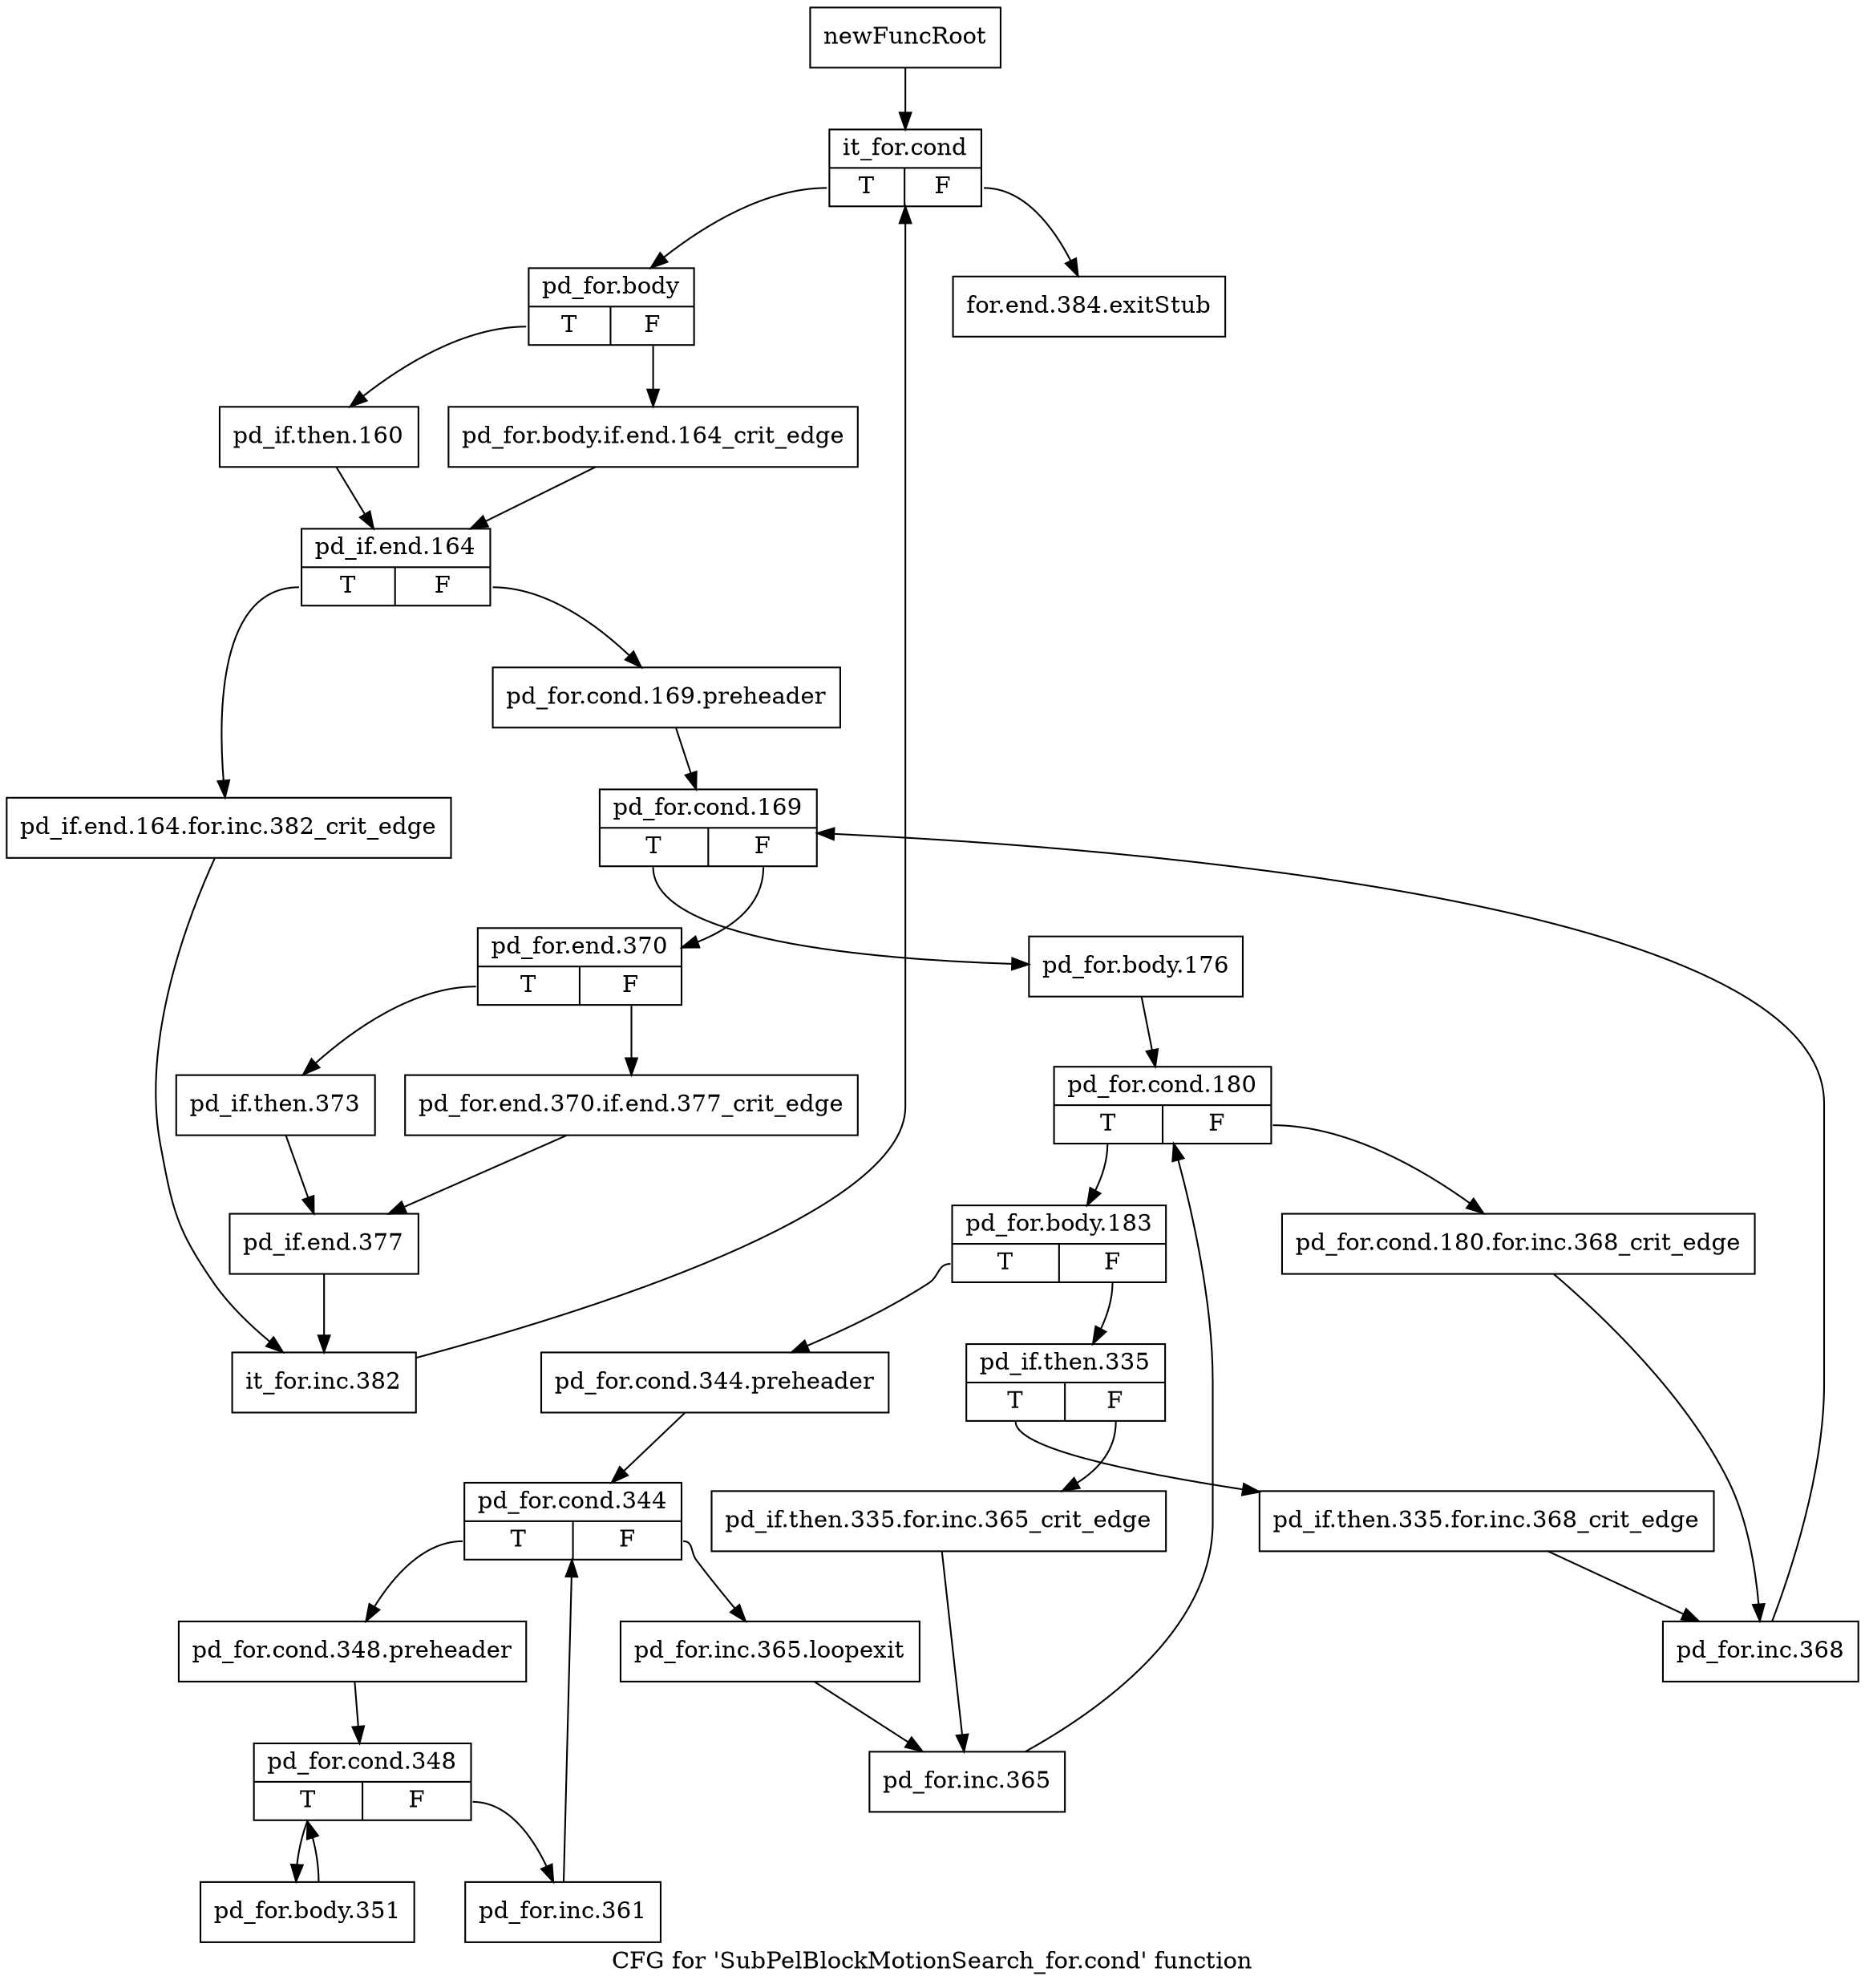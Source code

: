 digraph "CFG for 'SubPelBlockMotionSearch_for.cond' function" {
	label="CFG for 'SubPelBlockMotionSearch_for.cond' function";

	Node0x28e9ba0 [shape=record,label="{newFuncRoot}"];
	Node0x28e9ba0 -> Node0x28e9c40;
	Node0x28e9bf0 [shape=record,label="{for.end.384.exitStub}"];
	Node0x28e9c40 [shape=record,label="{it_for.cond|{<s0>T|<s1>F}}"];
	Node0x28e9c40:s0 -> Node0x28e9c90;
	Node0x28e9c40:s1 -> Node0x28e9bf0;
	Node0x28e9c90 [shape=record,label="{pd_for.body|{<s0>T|<s1>F}}"];
	Node0x28e9c90:s0 -> Node0x28e9d30;
	Node0x28e9c90:s1 -> Node0x28e9ce0;
	Node0x28e9ce0 [shape=record,label="{pd_for.body.if.end.164_crit_edge}"];
	Node0x28e9ce0 -> Node0x28e9d80;
	Node0x28e9d30 [shape=record,label="{pd_if.then.160}"];
	Node0x28e9d30 -> Node0x28e9d80;
	Node0x28e9d80 [shape=record,label="{pd_if.end.164|{<s0>T|<s1>F}}"];
	Node0x28e9d80:s0 -> Node0x28ea4b0;
	Node0x28e9d80:s1 -> Node0x28e9dd0;
	Node0x28e9dd0 [shape=record,label="{pd_for.cond.169.preheader}"];
	Node0x28e9dd0 -> Node0x28e9e20;
	Node0x28e9e20 [shape=record,label="{pd_for.cond.169|{<s0>T|<s1>F}}"];
	Node0x28e9e20:s0 -> Node0x28e9fb0;
	Node0x28e9e20:s1 -> Node0x28e9e70;
	Node0x28e9e70 [shape=record,label="{pd_for.end.370|{<s0>T|<s1>F}}"];
	Node0x28e9e70:s0 -> Node0x28e9f10;
	Node0x28e9e70:s1 -> Node0x28e9ec0;
	Node0x28e9ec0 [shape=record,label="{pd_for.end.370.if.end.377_crit_edge}"];
	Node0x28e9ec0 -> Node0x28e9f60;
	Node0x28e9f10 [shape=record,label="{pd_if.then.373}"];
	Node0x28e9f10 -> Node0x28e9f60;
	Node0x28e9f60 [shape=record,label="{pd_if.end.377}"];
	Node0x28e9f60 -> Node0x28ea500;
	Node0x28e9fb0 [shape=record,label="{pd_for.body.176}"];
	Node0x28e9fb0 -> Node0x28ea000;
	Node0x28ea000 [shape=record,label="{pd_for.cond.180|{<s0>T|<s1>F}}"];
	Node0x28ea000:s0 -> Node0x28ea0a0;
	Node0x28ea000:s1 -> Node0x28ea050;
	Node0x28ea050 [shape=record,label="{pd_for.cond.180.for.inc.368_crit_edge}"];
	Node0x28ea050 -> Node0x28ea1e0;
	Node0x28ea0a0 [shape=record,label="{pd_for.body.183|{<s0>T|<s1>F}}"];
	Node0x28ea0a0:s0 -> Node0x28ea230;
	Node0x28ea0a0:s1 -> Node0x28ea0f0;
	Node0x28ea0f0 [shape=record,label="{pd_if.then.335|{<s0>T|<s1>F}}"];
	Node0x28ea0f0:s0 -> Node0x28ea190;
	Node0x28ea0f0:s1 -> Node0x28ea140;
	Node0x28ea140 [shape=record,label="{pd_if.then.335.for.inc.365_crit_edge}"];
	Node0x28ea140 -> Node0x28ea320;
	Node0x28ea190 [shape=record,label="{pd_if.then.335.for.inc.368_crit_edge}"];
	Node0x28ea190 -> Node0x28ea1e0;
	Node0x28ea1e0 [shape=record,label="{pd_for.inc.368}"];
	Node0x28ea1e0 -> Node0x28e9e20;
	Node0x28ea230 [shape=record,label="{pd_for.cond.344.preheader}"];
	Node0x28ea230 -> Node0x28ea280;
	Node0x28ea280 [shape=record,label="{pd_for.cond.344|{<s0>T|<s1>F}}"];
	Node0x28ea280:s0 -> Node0x28ea370;
	Node0x28ea280:s1 -> Node0x28ea2d0;
	Node0x28ea2d0 [shape=record,label="{pd_for.inc.365.loopexit}"];
	Node0x28ea2d0 -> Node0x28ea320;
	Node0x28ea320 [shape=record,label="{pd_for.inc.365}"];
	Node0x28ea320 -> Node0x28ea000;
	Node0x28ea370 [shape=record,label="{pd_for.cond.348.preheader}"];
	Node0x28ea370 -> Node0x28ea3c0;
	Node0x28ea3c0 [shape=record,label="{pd_for.cond.348|{<s0>T|<s1>F}}"];
	Node0x28ea3c0:s0 -> Node0x28ea460;
	Node0x28ea3c0:s1 -> Node0x28ea410;
	Node0x28ea410 [shape=record,label="{pd_for.inc.361}"];
	Node0x28ea410 -> Node0x28ea280;
	Node0x28ea460 [shape=record,label="{pd_for.body.351}"];
	Node0x28ea460 -> Node0x28ea3c0;
	Node0x28ea4b0 [shape=record,label="{pd_if.end.164.for.inc.382_crit_edge}"];
	Node0x28ea4b0 -> Node0x28ea500;
	Node0x28ea500 [shape=record,label="{it_for.inc.382}"];
	Node0x28ea500 -> Node0x28e9c40;
}
